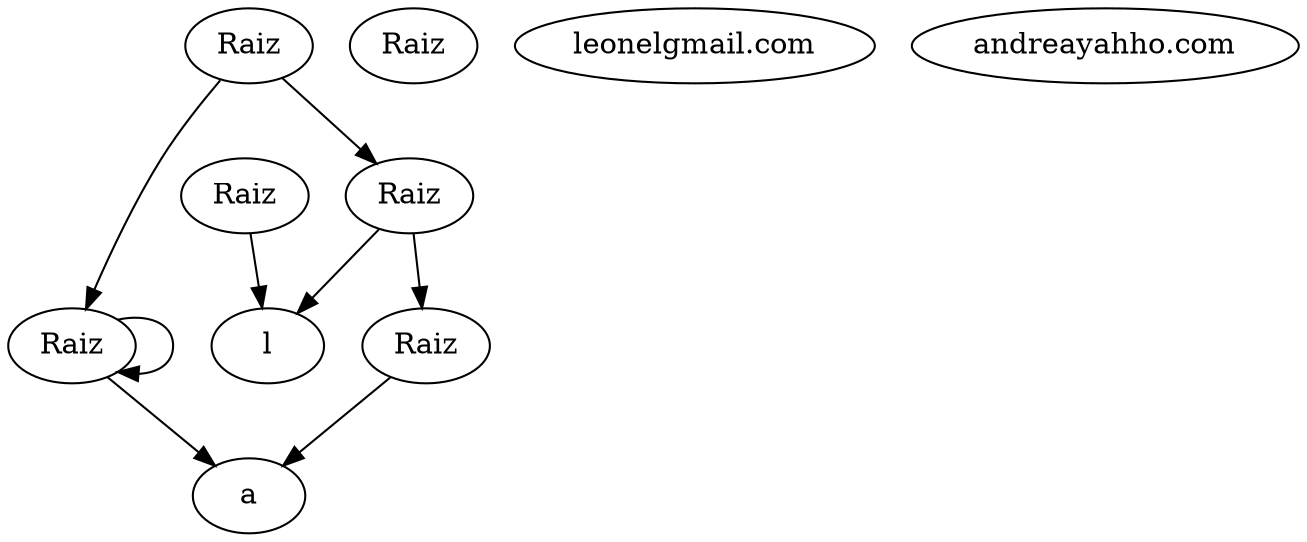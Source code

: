 // GraficaListaSimple
digraph {
	0 [label=Raiz]
	5 [label=a]
		0 -> 5 [constraint=true]
	5 [label=Raiz]
	2 [label=Raiz]
		5 -> 5 [constraint=true]
	1 [label=Raiz]
	3 [label=l]
		1 -> 3 [constraint=true]
	4 [label=Raiz]
	6 [label=a]
		4 -> 6 [constraint=true]
	Raiz [label=Raiz]
	"gmail.com" [label=Raiz]
		0 -> 1 [constraint=true]
	"gmail.com" [label="gmail.com"]
	"yahho.com" [label=Raiz]
		1 -> 4 [constraint=true]
	Raiz [label=Raiz]
	"yahho.com" [label="andreayahho.com"]
		5 -> 6 [constraint=true]
	Raiz [label=Raiz]
	"gmail.com" [label="leonelgmail.com"]
		2 -> 3 [constraint=true]
}